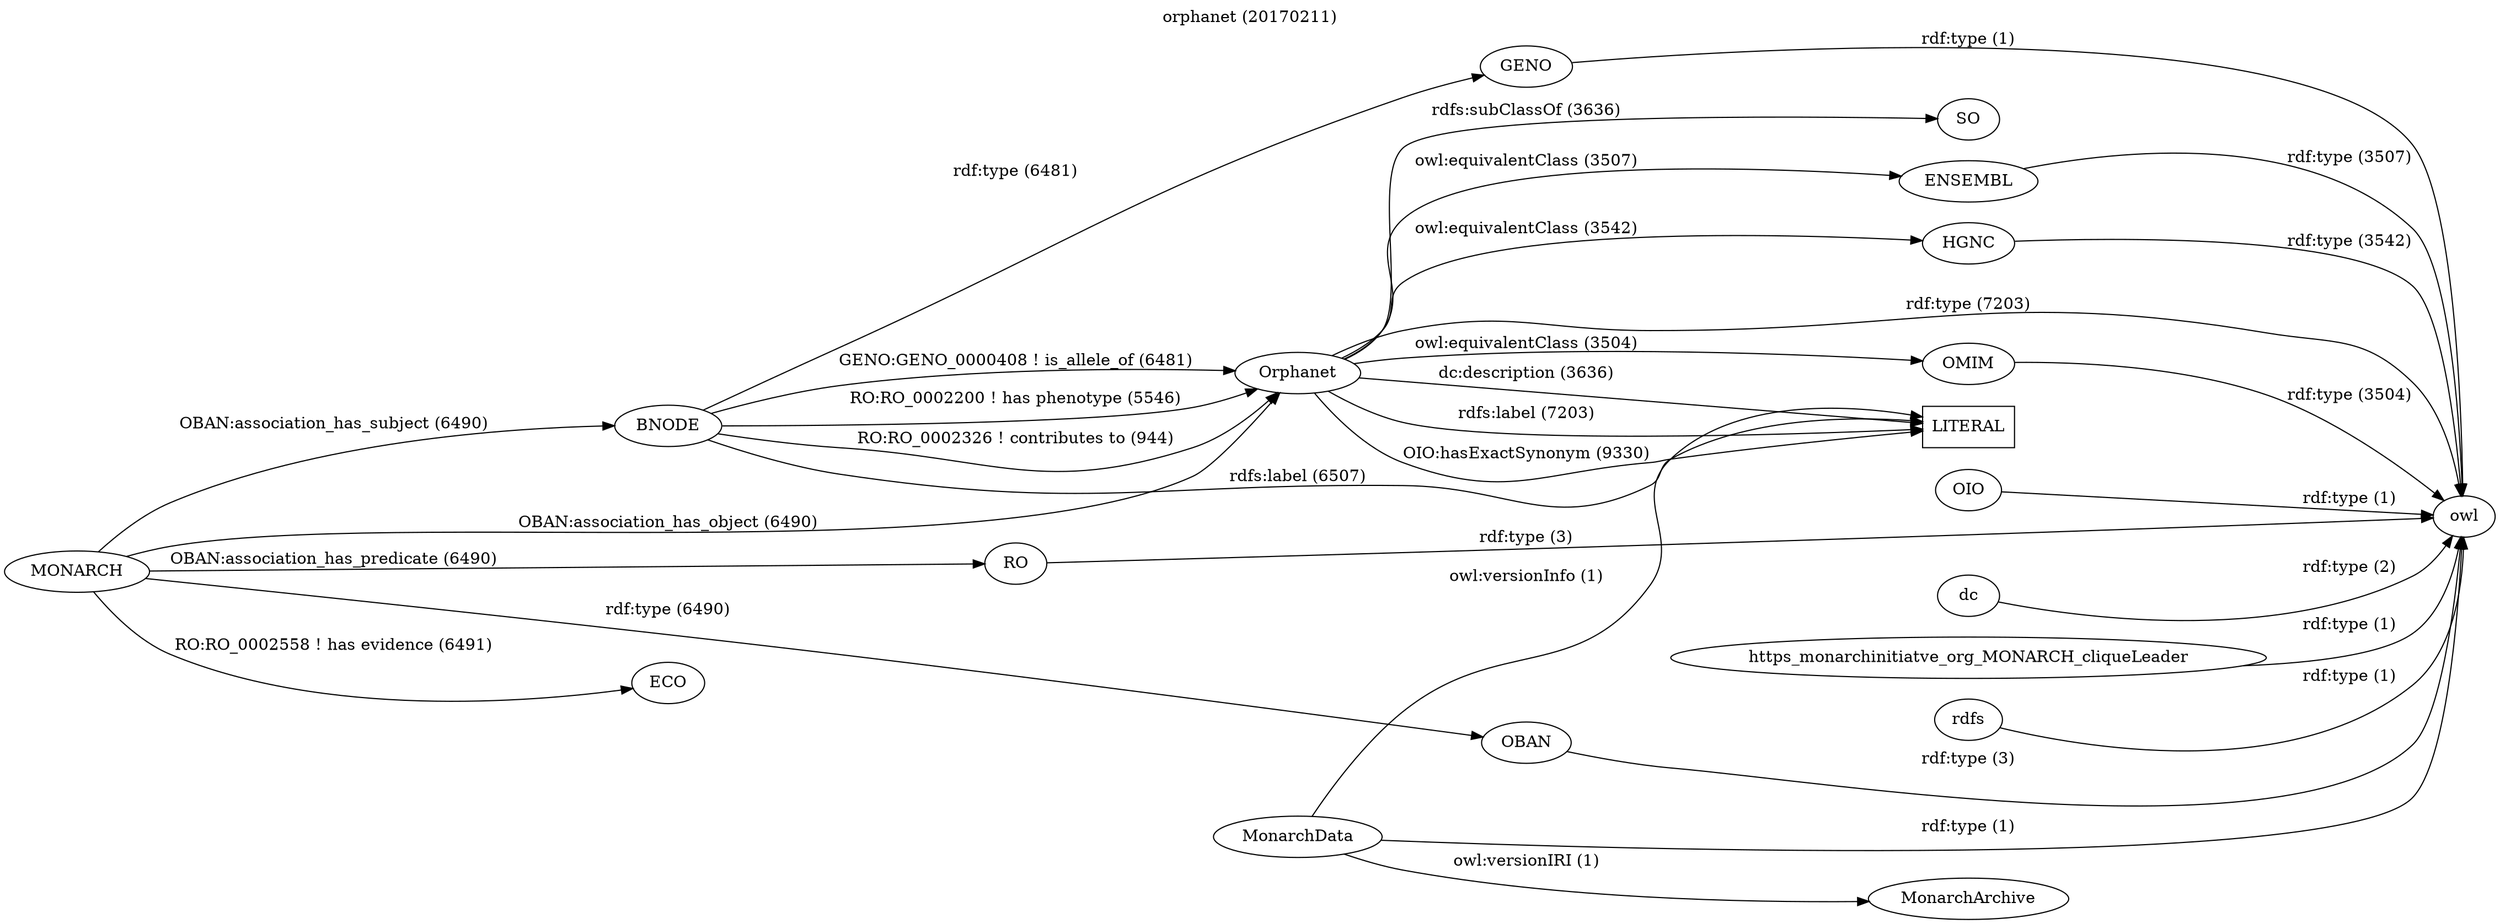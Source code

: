 digraph {
rankdir=LR;
charset="utf-8";
ENSEMBL -> owl [label="rdf:type (3507)"];
GENO -> owl [label="rdf:type (1)"];
HGNC -> owl [label="rdf:type (3542)"];
MONARCH -> Orphanet [label="OBAN:association_has_object (6490)"];
MONARCH -> RO [label="OBAN:association_has_predicate (6490)"];
MONARCH -> BNODE [label="OBAN:association_has_subject (6490)"];
MONARCH -> ECO [label="RO:RO_0002558 ! has evidence (6491)"];
MONARCH -> OBAN [label="rdf:type (6490)"];
MonarchData -> MonarchArchive [label="owl:versionIRI (1)"];
MonarchData -> LITERAL [label="owl:versionInfo (1)"];
MonarchData -> owl [label="rdf:type (1)"];
OBAN -> owl [label="rdf:type (3)"];
OIO -> owl [label="rdf:type (1)"];
OMIM -> owl [label="rdf:type (3504)"];
Orphanet -> LITERAL [label="OIO:hasExactSynonym (9330)"];
Orphanet -> LITERAL [label="dc:description (3636)"];
Orphanet -> ENSEMBL [label="owl:equivalentClass (3507)"];
Orphanet -> HGNC [label="owl:equivalentClass (3542)"];
Orphanet -> OMIM [label="owl:equivalentClass (3504)"];
Orphanet -> owl [label="rdf:type (7203)"];
Orphanet -> LITERAL [label="rdfs:label (7203)"];
Orphanet -> SO [label="rdfs:subClassOf (3636)"];
RO -> owl [label="rdf:type (3)"];
BNODE -> Orphanet [label="GENO:GENO_0000408 ! is_allele_of (6481)"];
BNODE -> Orphanet [label="RO:RO_0002200 ! has phenotype (5546)"];
BNODE -> Orphanet [label="RO:RO_0002326 ! contributes to (944)"];
BNODE -> GENO [label="rdf:type (6481)"];
BNODE -> LITERAL [label="rdfs:label (6507)"];
dc -> owl [label="rdf:type (2)"];
https_monarchinitiatve_org_MONARCH_cliqueLeader -> owl [label="rdf:type (1)"];
rdfs -> owl [label="rdf:type (1)"];
LITERAL [shape=record];
labelloc="t";
label="orphanet (20170211)";
}
